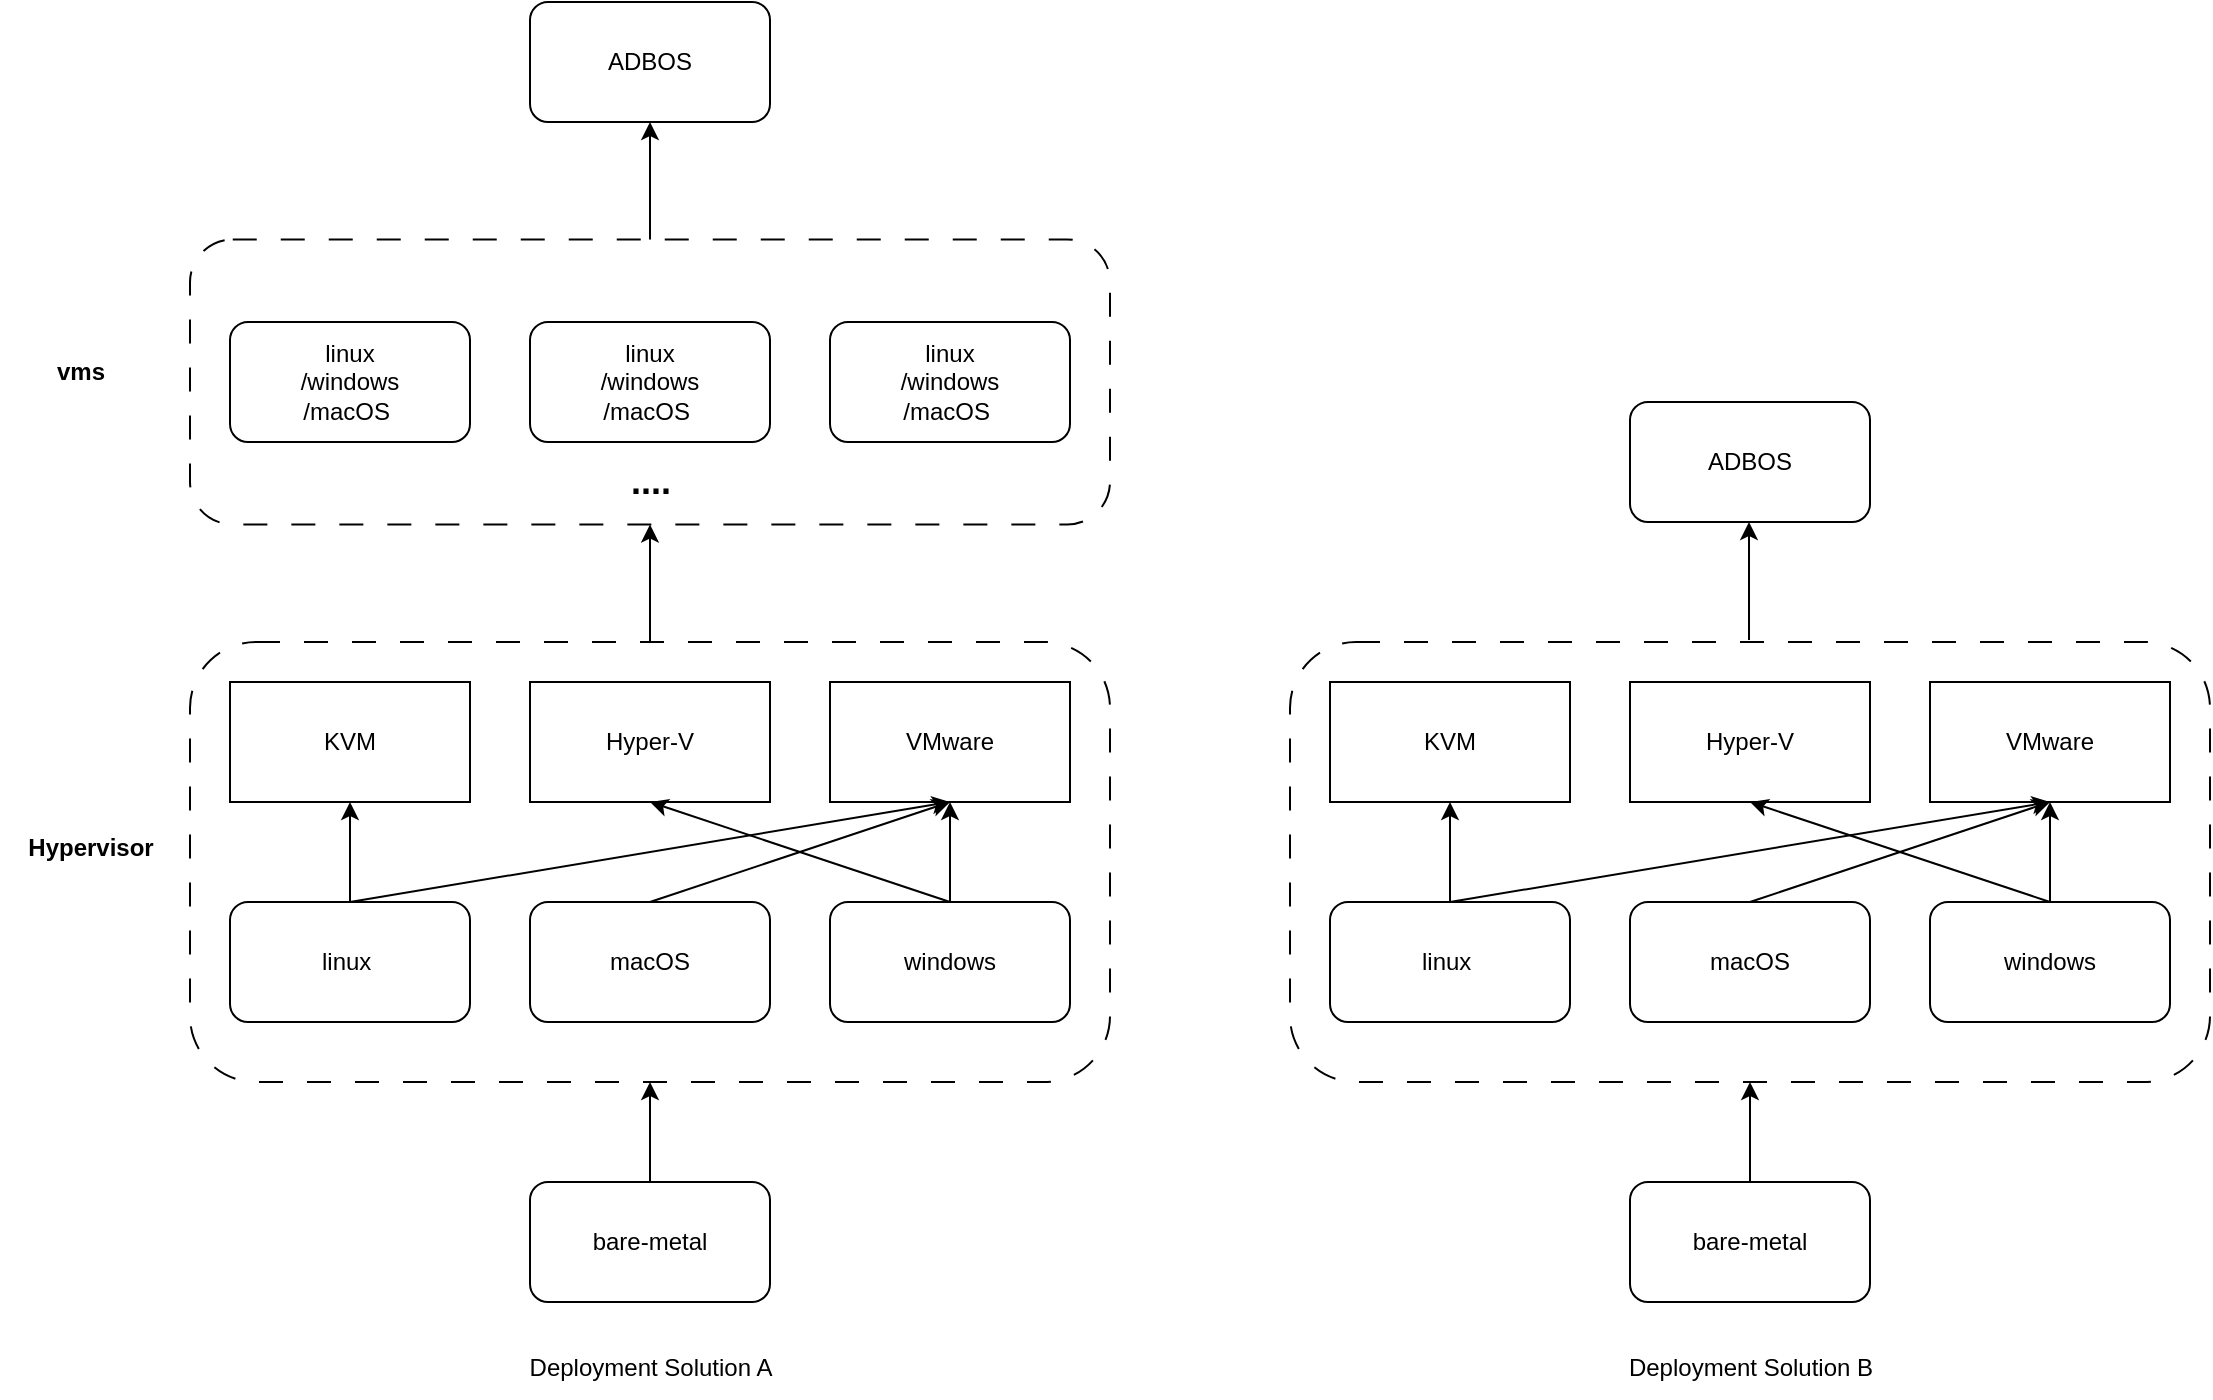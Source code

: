 <mxfile version="21.7.4" type="github">
  <diagram name="第 1 页" id="n4morXOjP78Tz9eGQ55j">
    <mxGraphModel dx="1434" dy="758" grid="1" gridSize="10" guides="1" tooltips="1" connect="1" arrows="1" fold="1" page="1" pageScale="1" pageWidth="1169" pageHeight="827" math="0" shadow="0">
      <root>
        <mxCell id="0" />
        <mxCell id="1" parent="0" />
        <mxCell id="kqmTzdiRQO2oJOiE_Awe-29" value="" style="rounded=1;whiteSpace=wrap;html=1;dashed=1;dashPattern=12 12;fillColor=none;" vertex="1" parent="1">
          <mxGeometry x="125" y="228.75" width="460" height="142.5" as="geometry" />
        </mxCell>
        <mxCell id="kqmTzdiRQO2oJOiE_Awe-28" value="" style="rounded=1;whiteSpace=wrap;html=1;dashed=1;dashPattern=12 12;fillColor=none;" vertex="1" parent="1">
          <mxGeometry x="125" y="430" width="460" height="220" as="geometry" />
        </mxCell>
        <mxCell id="kqmTzdiRQO2oJOiE_Awe-1" value="bare-metal" style="rounded=1;whiteSpace=wrap;html=1;" vertex="1" parent="1">
          <mxGeometry x="295" y="700" width="120" height="60" as="geometry" />
        </mxCell>
        <mxCell id="kqmTzdiRQO2oJOiE_Awe-2" value="linux&amp;nbsp;" style="rounded=1;whiteSpace=wrap;html=1;" vertex="1" parent="1">
          <mxGeometry x="145" y="560" width="120" height="60" as="geometry" />
        </mxCell>
        <mxCell id="kqmTzdiRQO2oJOiE_Awe-5" value="windows" style="rounded=1;whiteSpace=wrap;html=1;" vertex="1" parent="1">
          <mxGeometry x="445" y="560" width="120" height="60" as="geometry" />
        </mxCell>
        <mxCell id="kqmTzdiRQO2oJOiE_Awe-6" value="macOS" style="rounded=1;whiteSpace=wrap;html=1;" vertex="1" parent="1">
          <mxGeometry x="295" y="560" width="120" height="60" as="geometry" />
        </mxCell>
        <mxCell id="kqmTzdiRQO2oJOiE_Awe-8" value="KVM" style="rounded=0;whiteSpace=wrap;html=1;" vertex="1" parent="1">
          <mxGeometry x="145" y="450" width="120" height="60" as="geometry" />
        </mxCell>
        <mxCell id="kqmTzdiRQO2oJOiE_Awe-9" value="VMware" style="rounded=0;whiteSpace=wrap;html=1;" vertex="1" parent="1">
          <mxGeometry x="445" y="450" width="120" height="60" as="geometry" />
        </mxCell>
        <mxCell id="kqmTzdiRQO2oJOiE_Awe-10" value="Hyper-V" style="rounded=0;whiteSpace=wrap;html=1;" vertex="1" parent="1">
          <mxGeometry x="295" y="450" width="120" height="60" as="geometry" />
        </mxCell>
        <mxCell id="kqmTzdiRQO2oJOiE_Awe-11" value="linux&lt;br&gt;/windows&lt;br&gt;/macOS&amp;nbsp;" style="rounded=1;whiteSpace=wrap;html=1;" vertex="1" parent="1">
          <mxGeometry x="145" y="270" width="120" height="60" as="geometry" />
        </mxCell>
        <mxCell id="kqmTzdiRQO2oJOiE_Awe-14" value="linux&lt;br style=&quot;border-color: var(--border-color);&quot;&gt;/windows&lt;br style=&quot;border-color: var(--border-color);&quot;&gt;/macOS&amp;nbsp;" style="rounded=1;whiteSpace=wrap;html=1;" vertex="1" parent="1">
          <mxGeometry x="295" y="270" width="120" height="60" as="geometry" />
        </mxCell>
        <mxCell id="kqmTzdiRQO2oJOiE_Awe-15" value="linux&lt;br style=&quot;border-color: var(--border-color);&quot;&gt;/windows&lt;br style=&quot;border-color: var(--border-color);&quot;&gt;/macOS&amp;nbsp;" style="rounded=1;whiteSpace=wrap;html=1;" vertex="1" parent="1">
          <mxGeometry x="445" y="270" width="120" height="60" as="geometry" />
        </mxCell>
        <mxCell id="kqmTzdiRQO2oJOiE_Awe-16" value="&lt;b&gt;&lt;font style=&quot;font-size: 18px;&quot;&gt;....&lt;/font&gt;&lt;/b&gt;" style="text;html=1;align=center;verticalAlign=middle;resizable=0;points=[];autosize=1;strokeColor=none;fillColor=none;" vertex="1" parent="1">
          <mxGeometry x="335" y="330" width="40" height="40" as="geometry" />
        </mxCell>
        <mxCell id="kqmTzdiRQO2oJOiE_Awe-17" value="ADBOS" style="rounded=1;whiteSpace=wrap;html=1;" vertex="1" parent="1">
          <mxGeometry x="295" y="110" width="120" height="60" as="geometry" />
        </mxCell>
        <mxCell id="kqmTzdiRQO2oJOiE_Awe-18" value="" style="endArrow=classic;html=1;rounded=0;exitX=0.5;exitY=0;exitDx=0;exitDy=0;entryX=0.5;entryY=1;entryDx=0;entryDy=0;" edge="1" parent="1" source="kqmTzdiRQO2oJOiE_Awe-2" target="kqmTzdiRQO2oJOiE_Awe-8">
          <mxGeometry width="50" height="50" relative="1" as="geometry">
            <mxPoint x="595" y="480" as="sourcePoint" />
            <mxPoint x="645" y="430" as="targetPoint" />
          </mxGeometry>
        </mxCell>
        <mxCell id="kqmTzdiRQO2oJOiE_Awe-20" value="" style="endArrow=classic;html=1;rounded=0;exitX=0.5;exitY=0;exitDx=0;exitDy=0;entryX=0.5;entryY=1;entryDx=0;entryDy=0;" edge="1" parent="1" source="kqmTzdiRQO2oJOiE_Awe-2" target="kqmTzdiRQO2oJOiE_Awe-9">
          <mxGeometry width="50" height="50" relative="1" as="geometry">
            <mxPoint x="595" y="480" as="sourcePoint" />
            <mxPoint x="645" y="430" as="targetPoint" />
          </mxGeometry>
        </mxCell>
        <mxCell id="kqmTzdiRQO2oJOiE_Awe-21" value="" style="endArrow=classic;html=1;rounded=0;exitX=0.5;exitY=0;exitDx=0;exitDy=0;entryX=0.5;entryY=1;entryDx=0;entryDy=0;" edge="1" parent="1" source="kqmTzdiRQO2oJOiE_Awe-6" target="kqmTzdiRQO2oJOiE_Awe-9">
          <mxGeometry width="50" height="50" relative="1" as="geometry">
            <mxPoint x="595" y="480" as="sourcePoint" />
            <mxPoint x="645" y="430" as="targetPoint" />
          </mxGeometry>
        </mxCell>
        <mxCell id="kqmTzdiRQO2oJOiE_Awe-23" value="" style="endArrow=classic;html=1;rounded=0;exitX=0.5;exitY=0;exitDx=0;exitDy=0;entryX=0.5;entryY=1;entryDx=0;entryDy=0;" edge="1" parent="1" source="kqmTzdiRQO2oJOiE_Awe-5" target="kqmTzdiRQO2oJOiE_Awe-10">
          <mxGeometry width="50" height="50" relative="1" as="geometry">
            <mxPoint x="595" y="480" as="sourcePoint" />
            <mxPoint x="645" y="430" as="targetPoint" />
          </mxGeometry>
        </mxCell>
        <mxCell id="kqmTzdiRQO2oJOiE_Awe-25" value="" style="endArrow=classic;html=1;rounded=0;exitX=0.5;exitY=0;exitDx=0;exitDy=0;entryX=0.5;entryY=1;entryDx=0;entryDy=0;" edge="1" parent="1" source="kqmTzdiRQO2oJOiE_Awe-5" target="kqmTzdiRQO2oJOiE_Awe-9">
          <mxGeometry width="50" height="50" relative="1" as="geometry">
            <mxPoint x="595" y="480" as="sourcePoint" />
            <mxPoint x="645" y="430" as="targetPoint" />
          </mxGeometry>
        </mxCell>
        <mxCell id="kqmTzdiRQO2oJOiE_Awe-30" value="" style="endArrow=classic;html=1;rounded=0;exitX=0.5;exitY=0;exitDx=0;exitDy=0;entryX=0.5;entryY=1;entryDx=0;entryDy=0;" edge="1" parent="1" source="kqmTzdiRQO2oJOiE_Awe-1" target="kqmTzdiRQO2oJOiE_Awe-28">
          <mxGeometry width="50" height="50" relative="1" as="geometry">
            <mxPoint x="595" y="480" as="sourcePoint" />
            <mxPoint x="645" y="430" as="targetPoint" />
          </mxGeometry>
        </mxCell>
        <mxCell id="kqmTzdiRQO2oJOiE_Awe-31" value="" style="endArrow=classic;html=1;rounded=0;exitX=0.5;exitY=0;exitDx=0;exitDy=0;entryX=0.5;entryY=1;entryDx=0;entryDy=0;" edge="1" parent="1" source="kqmTzdiRQO2oJOiE_Awe-28" target="kqmTzdiRQO2oJOiE_Awe-29">
          <mxGeometry width="50" height="50" relative="1" as="geometry">
            <mxPoint x="595" y="480" as="sourcePoint" />
            <mxPoint x="645" y="430" as="targetPoint" />
          </mxGeometry>
        </mxCell>
        <mxCell id="kqmTzdiRQO2oJOiE_Awe-32" value="" style="endArrow=classic;html=1;rounded=0;exitX=0.5;exitY=0;exitDx=0;exitDy=0;entryX=0.5;entryY=1;entryDx=0;entryDy=0;" edge="1" parent="1" source="kqmTzdiRQO2oJOiE_Awe-29" target="kqmTzdiRQO2oJOiE_Awe-17">
          <mxGeometry width="50" height="50" relative="1" as="geometry">
            <mxPoint x="595" y="380" as="sourcePoint" />
            <mxPoint x="645" y="330" as="targetPoint" />
          </mxGeometry>
        </mxCell>
        <mxCell id="kqmTzdiRQO2oJOiE_Awe-34" value="" style="rounded=1;whiteSpace=wrap;html=1;dashed=1;dashPattern=12 12;fillColor=none;" vertex="1" parent="1">
          <mxGeometry x="675" y="430" width="460" height="220" as="geometry" />
        </mxCell>
        <mxCell id="kqmTzdiRQO2oJOiE_Awe-35" value="bare-metal" style="rounded=1;whiteSpace=wrap;html=1;" vertex="1" parent="1">
          <mxGeometry x="845" y="700" width="120" height="60" as="geometry" />
        </mxCell>
        <mxCell id="kqmTzdiRQO2oJOiE_Awe-36" value="linux&amp;nbsp;" style="rounded=1;whiteSpace=wrap;html=1;" vertex="1" parent="1">
          <mxGeometry x="695" y="560" width="120" height="60" as="geometry" />
        </mxCell>
        <mxCell id="kqmTzdiRQO2oJOiE_Awe-37" value="windows" style="rounded=1;whiteSpace=wrap;html=1;" vertex="1" parent="1">
          <mxGeometry x="995" y="560" width="120" height="60" as="geometry" />
        </mxCell>
        <mxCell id="kqmTzdiRQO2oJOiE_Awe-38" value="macOS" style="rounded=1;whiteSpace=wrap;html=1;" vertex="1" parent="1">
          <mxGeometry x="845" y="560" width="120" height="60" as="geometry" />
        </mxCell>
        <mxCell id="kqmTzdiRQO2oJOiE_Awe-39" value="KVM" style="rounded=0;whiteSpace=wrap;html=1;" vertex="1" parent="1">
          <mxGeometry x="695" y="450" width="120" height="60" as="geometry" />
        </mxCell>
        <mxCell id="kqmTzdiRQO2oJOiE_Awe-40" value="VMware" style="rounded=0;whiteSpace=wrap;html=1;" vertex="1" parent="1">
          <mxGeometry x="995" y="450" width="120" height="60" as="geometry" />
        </mxCell>
        <mxCell id="kqmTzdiRQO2oJOiE_Awe-41" value="Hyper-V" style="rounded=0;whiteSpace=wrap;html=1;" vertex="1" parent="1">
          <mxGeometry x="845" y="450" width="120" height="60" as="geometry" />
        </mxCell>
        <mxCell id="kqmTzdiRQO2oJOiE_Awe-42" value="" style="endArrow=classic;html=1;rounded=0;exitX=0.5;exitY=0;exitDx=0;exitDy=0;entryX=0.5;entryY=1;entryDx=0;entryDy=0;" edge="1" parent="1" source="kqmTzdiRQO2oJOiE_Awe-36" target="kqmTzdiRQO2oJOiE_Awe-39">
          <mxGeometry width="50" height="50" relative="1" as="geometry">
            <mxPoint x="1145" y="480" as="sourcePoint" />
            <mxPoint x="1195" y="430" as="targetPoint" />
          </mxGeometry>
        </mxCell>
        <mxCell id="kqmTzdiRQO2oJOiE_Awe-43" value="" style="endArrow=classic;html=1;rounded=0;exitX=0.5;exitY=0;exitDx=0;exitDy=0;entryX=0.5;entryY=1;entryDx=0;entryDy=0;" edge="1" parent="1" source="kqmTzdiRQO2oJOiE_Awe-36" target="kqmTzdiRQO2oJOiE_Awe-40">
          <mxGeometry width="50" height="50" relative="1" as="geometry">
            <mxPoint x="1145" y="480" as="sourcePoint" />
            <mxPoint x="1195" y="430" as="targetPoint" />
          </mxGeometry>
        </mxCell>
        <mxCell id="kqmTzdiRQO2oJOiE_Awe-44" value="" style="endArrow=classic;html=1;rounded=0;exitX=0.5;exitY=0;exitDx=0;exitDy=0;entryX=0.5;entryY=1;entryDx=0;entryDy=0;" edge="1" parent="1" source="kqmTzdiRQO2oJOiE_Awe-38" target="kqmTzdiRQO2oJOiE_Awe-40">
          <mxGeometry width="50" height="50" relative="1" as="geometry">
            <mxPoint x="1145" y="480" as="sourcePoint" />
            <mxPoint x="1195" y="430" as="targetPoint" />
          </mxGeometry>
        </mxCell>
        <mxCell id="kqmTzdiRQO2oJOiE_Awe-45" value="" style="endArrow=classic;html=1;rounded=0;exitX=0.5;exitY=0;exitDx=0;exitDy=0;entryX=0.5;entryY=1;entryDx=0;entryDy=0;" edge="1" parent="1" source="kqmTzdiRQO2oJOiE_Awe-37" target="kqmTzdiRQO2oJOiE_Awe-41">
          <mxGeometry width="50" height="50" relative="1" as="geometry">
            <mxPoint x="1145" y="480" as="sourcePoint" />
            <mxPoint x="1195" y="430" as="targetPoint" />
          </mxGeometry>
        </mxCell>
        <mxCell id="kqmTzdiRQO2oJOiE_Awe-46" value="" style="endArrow=classic;html=1;rounded=0;exitX=0.5;exitY=0;exitDx=0;exitDy=0;entryX=0.5;entryY=1;entryDx=0;entryDy=0;" edge="1" parent="1" source="kqmTzdiRQO2oJOiE_Awe-37" target="kqmTzdiRQO2oJOiE_Awe-40">
          <mxGeometry width="50" height="50" relative="1" as="geometry">
            <mxPoint x="1145" y="480" as="sourcePoint" />
            <mxPoint x="1195" y="430" as="targetPoint" />
          </mxGeometry>
        </mxCell>
        <mxCell id="kqmTzdiRQO2oJOiE_Awe-47" value="" style="endArrow=classic;html=1;rounded=0;exitX=0.5;exitY=0;exitDx=0;exitDy=0;entryX=0.5;entryY=1;entryDx=0;entryDy=0;" edge="1" parent="1" source="kqmTzdiRQO2oJOiE_Awe-35" target="kqmTzdiRQO2oJOiE_Awe-34">
          <mxGeometry width="50" height="50" relative="1" as="geometry">
            <mxPoint x="1145" y="480" as="sourcePoint" />
            <mxPoint x="1195" y="430" as="targetPoint" />
          </mxGeometry>
        </mxCell>
        <mxCell id="kqmTzdiRQO2oJOiE_Awe-48" value="" style="endArrow=classic;html=1;rounded=0;exitX=0.5;exitY=0;exitDx=0;exitDy=0;entryX=0.5;entryY=1;entryDx=0;entryDy=0;" edge="1" parent="1">
          <mxGeometry width="50" height="50" relative="1" as="geometry">
            <mxPoint x="904.5" y="429" as="sourcePoint" />
            <mxPoint x="904.5" y="370" as="targetPoint" />
          </mxGeometry>
        </mxCell>
        <mxCell id="kqmTzdiRQO2oJOiE_Awe-49" value="ADBOS" style="rounded=1;whiteSpace=wrap;html=1;" vertex="1" parent="1">
          <mxGeometry x="845" y="310" width="120" height="60" as="geometry" />
        </mxCell>
        <mxCell id="kqmTzdiRQO2oJOiE_Awe-50" value="&lt;b&gt;Hypervisor&lt;/b&gt;" style="text;html=1;align=center;verticalAlign=middle;resizable=0;points=[];autosize=1;strokeColor=none;fillColor=none;" vertex="1" parent="1">
          <mxGeometry x="30" y="518" width="90" height="30" as="geometry" />
        </mxCell>
        <mxCell id="kqmTzdiRQO2oJOiE_Awe-51" value="&lt;b&gt;vms&lt;/b&gt;" style="text;html=1;align=center;verticalAlign=middle;resizable=0;points=[];autosize=1;strokeColor=none;fillColor=none;" vertex="1" parent="1">
          <mxGeometry x="45" y="280" width="50" height="30" as="geometry" />
        </mxCell>
        <mxCell id="kqmTzdiRQO2oJOiE_Awe-53" value="Deployment Solution A" style="text;html=1;align=center;verticalAlign=middle;resizable=0;points=[];autosize=1;strokeColor=none;fillColor=none;" vertex="1" parent="1">
          <mxGeometry x="285" y="778" width="140" height="30" as="geometry" />
        </mxCell>
        <mxCell id="kqmTzdiRQO2oJOiE_Awe-54" value="Deployment Solution B" style="text;html=1;align=center;verticalAlign=middle;resizable=0;points=[];autosize=1;strokeColor=none;fillColor=none;" vertex="1" parent="1">
          <mxGeometry x="830" y="778" width="150" height="30" as="geometry" />
        </mxCell>
      </root>
    </mxGraphModel>
  </diagram>
</mxfile>
